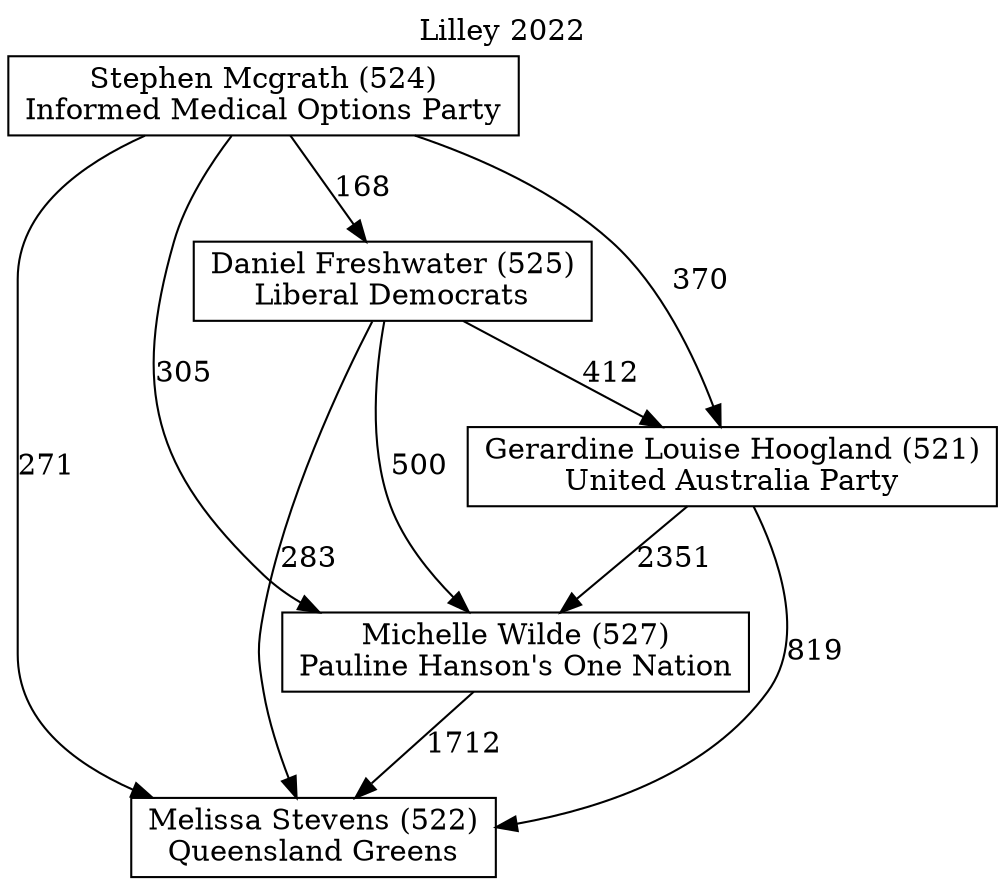 // House preference flow
digraph "Melissa Stevens (522)_Lilley_2022" {
	graph [label="Lilley 2022" labelloc=t mclimit=10]
	node [shape=box]
	"Melissa Stevens (522)" [label="Melissa Stevens (522)
Queensland Greens"]
	"Michelle Wilde (527)" [label="Michelle Wilde (527)
Pauline Hanson's One Nation"]
	"Daniel Freshwater (525)" [label="Daniel Freshwater (525)
Liberal Democrats"]
	"Stephen Mcgrath (524)" [label="Stephen Mcgrath (524)
Informed Medical Options Party"]
	"Gerardine Louise Hoogland (521)" [label="Gerardine Louise Hoogland (521)
United Australia Party"]
	"Stephen Mcgrath (524)" -> "Daniel Freshwater (525)" [label=168]
	"Daniel Freshwater (525)" -> "Michelle Wilde (527)" [label=500]
	"Daniel Freshwater (525)" -> "Gerardine Louise Hoogland (521)" [label=412]
	"Daniel Freshwater (525)" -> "Melissa Stevens (522)" [label=283]
	"Stephen Mcgrath (524)" -> "Gerardine Louise Hoogland (521)" [label=370]
	"Stephen Mcgrath (524)" -> "Melissa Stevens (522)" [label=271]
	"Stephen Mcgrath (524)" -> "Michelle Wilde (527)" [label=305]
	"Gerardine Louise Hoogland (521)" -> "Michelle Wilde (527)" [label=2351]
	"Gerardine Louise Hoogland (521)" -> "Melissa Stevens (522)" [label=819]
	"Michelle Wilde (527)" -> "Melissa Stevens (522)" [label=1712]
}
